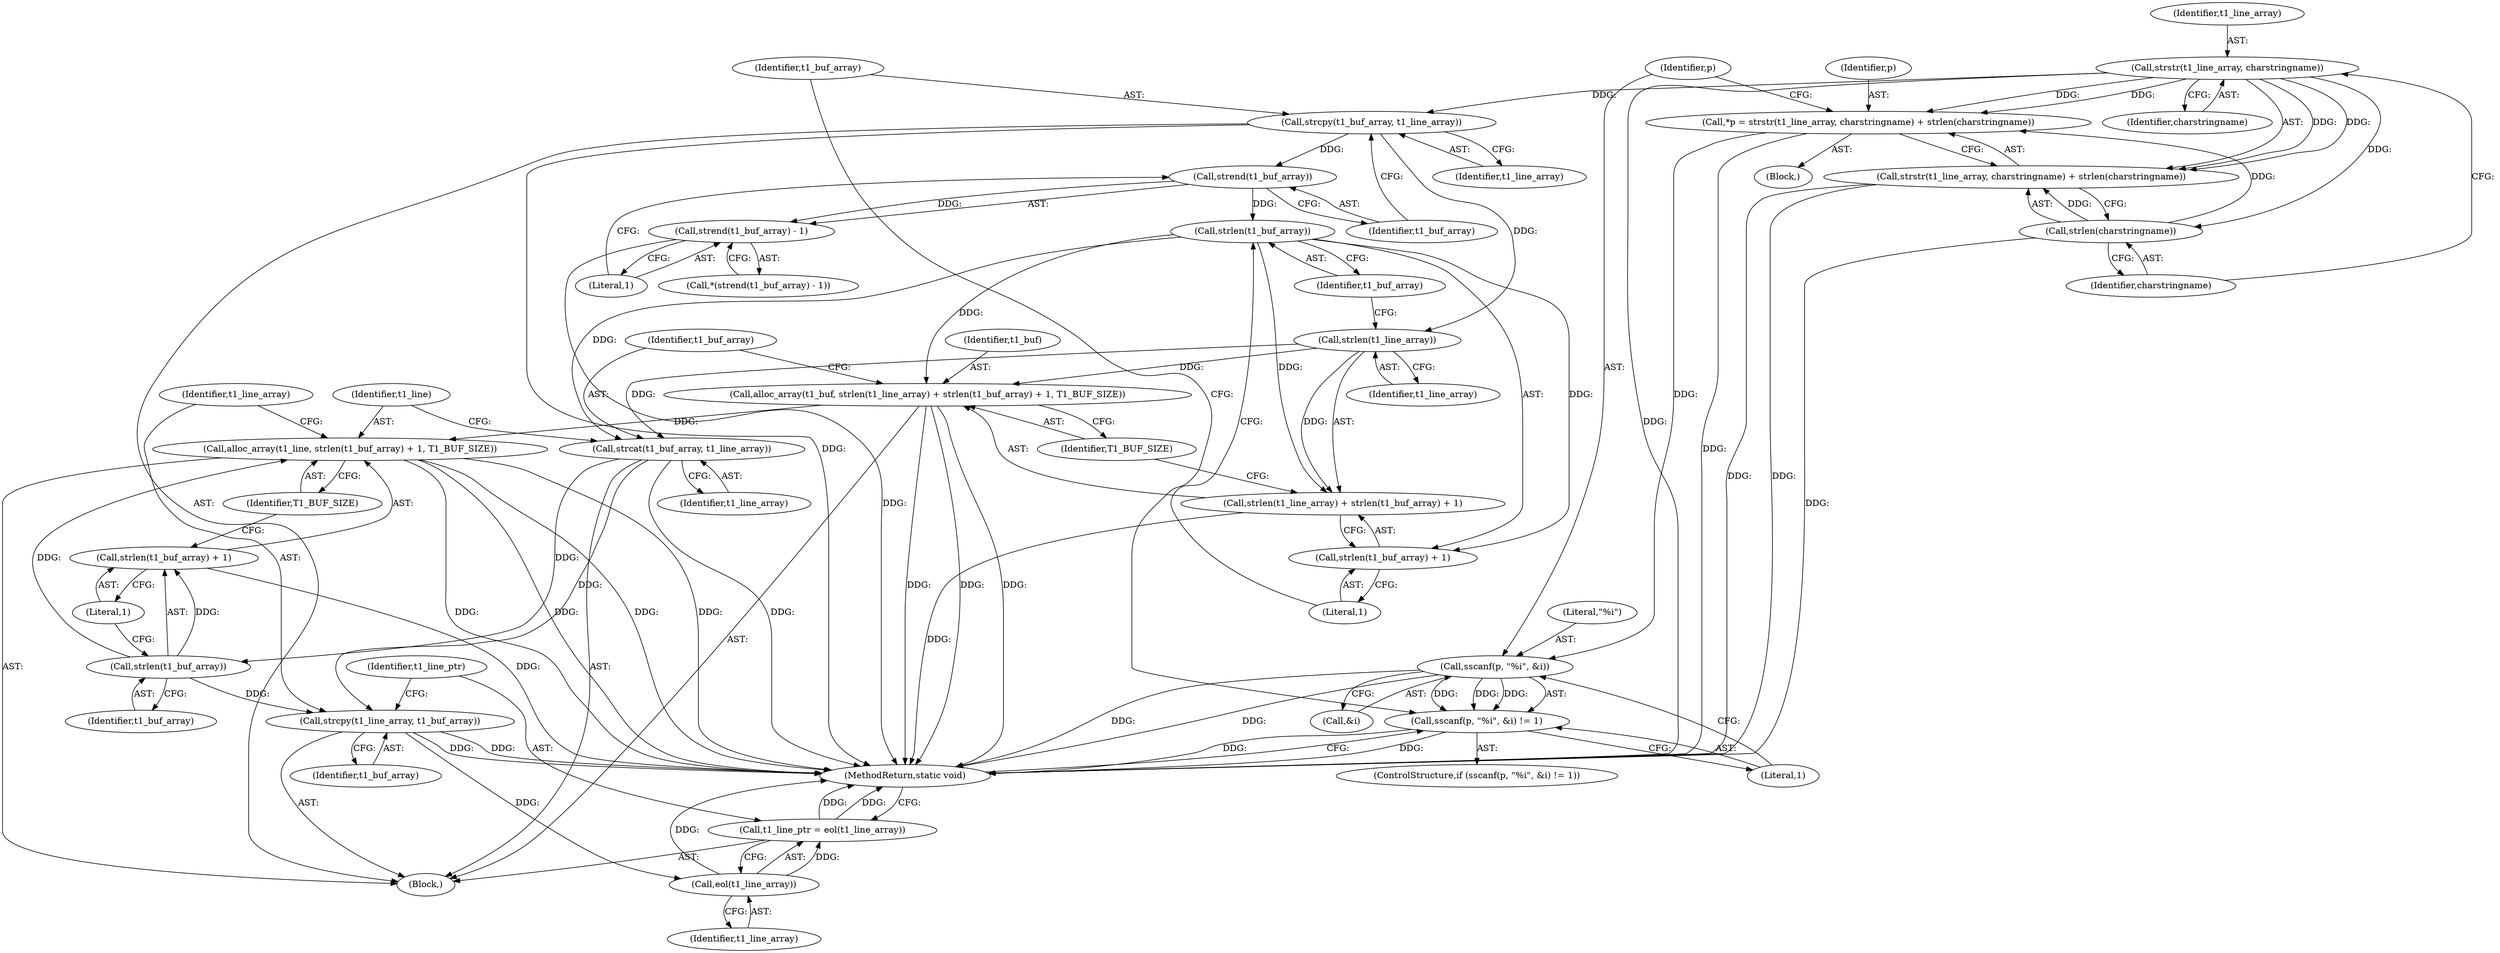 digraph "0_texlive-source_6ed0077520e2b0da1fd060c7f88db7b2e6068e4c@API" {
"1000110" [label="(Call,strstr(t1_line_array, charstringname))"];
"1000107" [label="(Call,*p = strstr(t1_line_array, charstringname) + strlen(charstringname))"];
"1000118" [label="(Call,sscanf(p, \"%i\", &i))"];
"1000117" [label="(Call,sscanf(p, \"%i\", &i) != 1)"];
"1000109" [label="(Call,strstr(t1_line_array, charstringname) + strlen(charstringname))"];
"1000113" [label="(Call,strlen(charstringname))"];
"1000125" [label="(Call,strcpy(t1_buf_array, t1_line_array))"];
"1000131" [label="(Call,strend(t1_buf_array))"];
"1000130" [label="(Call,strend(t1_buf_array) - 1)"];
"1000142" [label="(Call,strlen(t1_buf_array))"];
"1000136" [label="(Call,alloc_array(t1_buf, strlen(t1_line_array) + strlen(t1_buf_array) + 1, T1_BUF_SIZE))"];
"1000149" [label="(Call,alloc_array(t1_line, strlen(t1_buf_array) + 1, T1_BUF_SIZE))"];
"1000138" [label="(Call,strlen(t1_line_array) + strlen(t1_buf_array) + 1)"];
"1000141" [label="(Call,strlen(t1_buf_array) + 1)"];
"1000146" [label="(Call,strcat(t1_buf_array, t1_line_array))"];
"1000152" [label="(Call,strlen(t1_buf_array))"];
"1000151" [label="(Call,strlen(t1_buf_array) + 1)"];
"1000156" [label="(Call,strcpy(t1_line_array, t1_buf_array))"];
"1000161" [label="(Call,eol(t1_line_array))"];
"1000159" [label="(Call,t1_line_ptr = eol(t1_line_array))"];
"1000139" [label="(Call,strlen(t1_line_array))"];
"1000139" [label="(Call,strlen(t1_line_array))"];
"1000126" [label="(Identifier,t1_buf_array)"];
"1000151" [label="(Call,strlen(t1_buf_array) + 1)"];
"1000130" [label="(Call,strend(t1_buf_array) - 1)"];
"1000143" [label="(Identifier,t1_buf_array)"];
"1000137" [label="(Identifier,t1_buf)"];
"1000155" [label="(Identifier,T1_BUF_SIZE)"];
"1000157" [label="(Identifier,t1_line_array)"];
"1000111" [label="(Identifier,t1_line_array)"];
"1000109" [label="(Call,strstr(t1_line_array, charstringname) + strlen(charstringname))"];
"1000117" [label="(Call,sscanf(p, \"%i\", &i) != 1)"];
"1000141" [label="(Call,strlen(t1_buf_array) + 1)"];
"1000140" [label="(Identifier,t1_line_array)"];
"1000110" [label="(Call,strstr(t1_line_array, charstringname))"];
"1000113" [label="(Call,strlen(charstringname))"];
"1000120" [label="(Literal,\"%i\")"];
"1000161" [label="(Call,eol(t1_line_array))"];
"1000142" [label="(Call,strlen(t1_buf_array))"];
"1000156" [label="(Call,strcpy(t1_line_array, t1_buf_array))"];
"1000119" [label="(Identifier,p)"];
"1000118" [label="(Call,sscanf(p, \"%i\", &i))"];
"1000136" [label="(Call,alloc_array(t1_buf, strlen(t1_line_array) + strlen(t1_buf_array) + 1, T1_BUF_SIZE))"];
"1000138" [label="(Call,strlen(t1_line_array) + strlen(t1_buf_array) + 1)"];
"1000108" [label="(Identifier,p)"];
"1000147" [label="(Identifier,t1_buf_array)"];
"1000148" [label="(Identifier,t1_line_array)"];
"1000160" [label="(Identifier,t1_line_ptr)"];
"1000146" [label="(Call,strcat(t1_buf_array, t1_line_array))"];
"1000124" [label="(Block,)"];
"1000129" [label="(Call,*(strend(t1_buf_array) - 1))"];
"1000153" [label="(Identifier,t1_buf_array)"];
"1000133" [label="(Literal,1)"];
"1000131" [label="(Call,strend(t1_buf_array))"];
"1000107" [label="(Call,*p = strstr(t1_line_array, charstringname) + strlen(charstringname))"];
"1000159" [label="(Call,t1_line_ptr = eol(t1_line_array))"];
"1000125" [label="(Call,strcpy(t1_buf_array, t1_line_array))"];
"1000127" [label="(Identifier,t1_line_array)"];
"1000162" [label="(Identifier,t1_line_array)"];
"1000112" [label="(Identifier,charstringname)"];
"1000163" [label="(MethodReturn,static void)"];
"1000149" [label="(Call,alloc_array(t1_line, strlen(t1_buf_array) + 1, T1_BUF_SIZE))"];
"1000116" [label="(ControlStructure,if (sscanf(p, \"%i\", &i) != 1))"];
"1000154" [label="(Literal,1)"];
"1000114" [label="(Identifier,charstringname)"];
"1000132" [label="(Identifier,t1_buf_array)"];
"1000152" [label="(Call,strlen(t1_buf_array))"];
"1000145" [label="(Identifier,T1_BUF_SIZE)"];
"1000105" [label="(Block,)"];
"1000150" [label="(Identifier,t1_line)"];
"1000158" [label="(Identifier,t1_buf_array)"];
"1000121" [label="(Call,&i)"];
"1000123" [label="(Literal,1)"];
"1000144" [label="(Literal,1)"];
"1000110" -> "1000109"  [label="AST: "];
"1000110" -> "1000112"  [label="CFG: "];
"1000111" -> "1000110"  [label="AST: "];
"1000112" -> "1000110"  [label="AST: "];
"1000114" -> "1000110"  [label="CFG: "];
"1000110" -> "1000163"  [label="DDG: "];
"1000110" -> "1000107"  [label="DDG: "];
"1000110" -> "1000107"  [label="DDG: "];
"1000110" -> "1000109"  [label="DDG: "];
"1000110" -> "1000109"  [label="DDG: "];
"1000110" -> "1000113"  [label="DDG: "];
"1000110" -> "1000125"  [label="DDG: "];
"1000107" -> "1000105"  [label="AST: "];
"1000107" -> "1000109"  [label="CFG: "];
"1000108" -> "1000107"  [label="AST: "];
"1000109" -> "1000107"  [label="AST: "];
"1000119" -> "1000107"  [label="CFG: "];
"1000107" -> "1000163"  [label="DDG: "];
"1000113" -> "1000107"  [label="DDG: "];
"1000107" -> "1000118"  [label="DDG: "];
"1000118" -> "1000117"  [label="AST: "];
"1000118" -> "1000121"  [label="CFG: "];
"1000119" -> "1000118"  [label="AST: "];
"1000120" -> "1000118"  [label="AST: "];
"1000121" -> "1000118"  [label="AST: "];
"1000123" -> "1000118"  [label="CFG: "];
"1000118" -> "1000163"  [label="DDG: "];
"1000118" -> "1000163"  [label="DDG: "];
"1000118" -> "1000117"  [label="DDG: "];
"1000118" -> "1000117"  [label="DDG: "];
"1000118" -> "1000117"  [label="DDG: "];
"1000117" -> "1000116"  [label="AST: "];
"1000117" -> "1000123"  [label="CFG: "];
"1000123" -> "1000117"  [label="AST: "];
"1000126" -> "1000117"  [label="CFG: "];
"1000163" -> "1000117"  [label="CFG: "];
"1000117" -> "1000163"  [label="DDG: "];
"1000117" -> "1000163"  [label="DDG: "];
"1000109" -> "1000113"  [label="CFG: "];
"1000113" -> "1000109"  [label="AST: "];
"1000109" -> "1000163"  [label="DDG: "];
"1000109" -> "1000163"  [label="DDG: "];
"1000113" -> "1000109"  [label="DDG: "];
"1000113" -> "1000114"  [label="CFG: "];
"1000114" -> "1000113"  [label="AST: "];
"1000113" -> "1000163"  [label="DDG: "];
"1000125" -> "1000124"  [label="AST: "];
"1000125" -> "1000127"  [label="CFG: "];
"1000126" -> "1000125"  [label="AST: "];
"1000127" -> "1000125"  [label="AST: "];
"1000132" -> "1000125"  [label="CFG: "];
"1000125" -> "1000163"  [label="DDG: "];
"1000125" -> "1000131"  [label="DDG: "];
"1000125" -> "1000139"  [label="DDG: "];
"1000131" -> "1000130"  [label="AST: "];
"1000131" -> "1000132"  [label="CFG: "];
"1000132" -> "1000131"  [label="AST: "];
"1000133" -> "1000131"  [label="CFG: "];
"1000131" -> "1000130"  [label="DDG: "];
"1000131" -> "1000142"  [label="DDG: "];
"1000130" -> "1000129"  [label="AST: "];
"1000130" -> "1000133"  [label="CFG: "];
"1000133" -> "1000130"  [label="AST: "];
"1000129" -> "1000130"  [label="CFG: "];
"1000130" -> "1000163"  [label="DDG: "];
"1000142" -> "1000141"  [label="AST: "];
"1000142" -> "1000143"  [label="CFG: "];
"1000143" -> "1000142"  [label="AST: "];
"1000144" -> "1000142"  [label="CFG: "];
"1000142" -> "1000136"  [label="DDG: "];
"1000142" -> "1000138"  [label="DDG: "];
"1000142" -> "1000141"  [label="DDG: "];
"1000142" -> "1000146"  [label="DDG: "];
"1000136" -> "1000124"  [label="AST: "];
"1000136" -> "1000145"  [label="CFG: "];
"1000137" -> "1000136"  [label="AST: "];
"1000138" -> "1000136"  [label="AST: "];
"1000145" -> "1000136"  [label="AST: "];
"1000147" -> "1000136"  [label="CFG: "];
"1000136" -> "1000163"  [label="DDG: "];
"1000136" -> "1000163"  [label="DDG: "];
"1000136" -> "1000163"  [label="DDG: "];
"1000139" -> "1000136"  [label="DDG: "];
"1000136" -> "1000149"  [label="DDG: "];
"1000149" -> "1000124"  [label="AST: "];
"1000149" -> "1000155"  [label="CFG: "];
"1000150" -> "1000149"  [label="AST: "];
"1000151" -> "1000149"  [label="AST: "];
"1000155" -> "1000149"  [label="AST: "];
"1000157" -> "1000149"  [label="CFG: "];
"1000149" -> "1000163"  [label="DDG: "];
"1000149" -> "1000163"  [label="DDG: "];
"1000149" -> "1000163"  [label="DDG: "];
"1000149" -> "1000163"  [label="DDG: "];
"1000152" -> "1000149"  [label="DDG: "];
"1000138" -> "1000141"  [label="CFG: "];
"1000139" -> "1000138"  [label="AST: "];
"1000141" -> "1000138"  [label="AST: "];
"1000145" -> "1000138"  [label="CFG: "];
"1000138" -> "1000163"  [label="DDG: "];
"1000139" -> "1000138"  [label="DDG: "];
"1000141" -> "1000144"  [label="CFG: "];
"1000144" -> "1000141"  [label="AST: "];
"1000146" -> "1000124"  [label="AST: "];
"1000146" -> "1000148"  [label="CFG: "];
"1000147" -> "1000146"  [label="AST: "];
"1000148" -> "1000146"  [label="AST: "];
"1000150" -> "1000146"  [label="CFG: "];
"1000146" -> "1000163"  [label="DDG: "];
"1000139" -> "1000146"  [label="DDG: "];
"1000146" -> "1000152"  [label="DDG: "];
"1000146" -> "1000156"  [label="DDG: "];
"1000152" -> "1000151"  [label="AST: "];
"1000152" -> "1000153"  [label="CFG: "];
"1000153" -> "1000152"  [label="AST: "];
"1000154" -> "1000152"  [label="CFG: "];
"1000152" -> "1000151"  [label="DDG: "];
"1000152" -> "1000156"  [label="DDG: "];
"1000151" -> "1000154"  [label="CFG: "];
"1000154" -> "1000151"  [label="AST: "];
"1000155" -> "1000151"  [label="CFG: "];
"1000151" -> "1000163"  [label="DDG: "];
"1000156" -> "1000124"  [label="AST: "];
"1000156" -> "1000158"  [label="CFG: "];
"1000157" -> "1000156"  [label="AST: "];
"1000158" -> "1000156"  [label="AST: "];
"1000160" -> "1000156"  [label="CFG: "];
"1000156" -> "1000163"  [label="DDG: "];
"1000156" -> "1000163"  [label="DDG: "];
"1000156" -> "1000161"  [label="DDG: "];
"1000161" -> "1000159"  [label="AST: "];
"1000161" -> "1000162"  [label="CFG: "];
"1000162" -> "1000161"  [label="AST: "];
"1000159" -> "1000161"  [label="CFG: "];
"1000161" -> "1000163"  [label="DDG: "];
"1000161" -> "1000159"  [label="DDG: "];
"1000159" -> "1000124"  [label="AST: "];
"1000160" -> "1000159"  [label="AST: "];
"1000163" -> "1000159"  [label="CFG: "];
"1000159" -> "1000163"  [label="DDG: "];
"1000159" -> "1000163"  [label="DDG: "];
"1000139" -> "1000140"  [label="CFG: "];
"1000140" -> "1000139"  [label="AST: "];
"1000143" -> "1000139"  [label="CFG: "];
}
